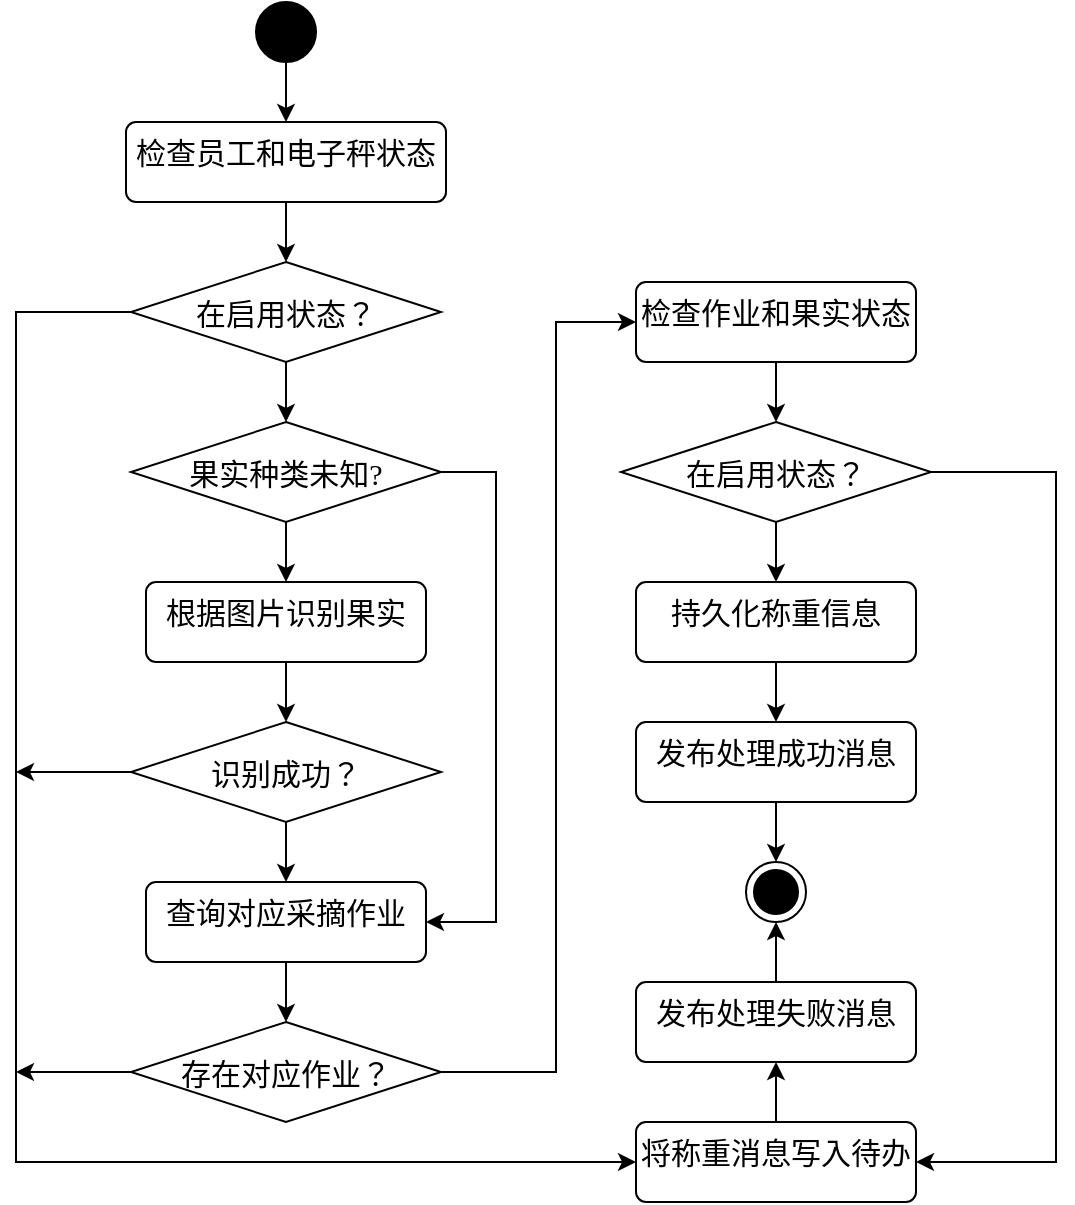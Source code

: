 <mxfile>
    <diagram id="HOvSqV5hfiL-M3HpTQ80" name="Page-1">
        <mxGraphModel dx="906" dy="1735" grid="1" gridSize="10" guides="1" tooltips="1" connect="1" arrows="1" fold="1" page="1" pageScale="1" pageWidth="827" pageHeight="1169" math="0" shadow="0">
            <root>
                <mxCell id="0"/>
                <mxCell id="1" parent="0"/>
                <mxCell id="42" style="edgeStyle=none;html=1;entryX=0.5;entryY=0;entryDx=0;entryDy=0;fontSize=15;fontFamily=Songti SC;" parent="1" source="4" target="5" edge="1">
                    <mxGeometry relative="1" as="geometry"/>
                </mxCell>
                <mxCell id="4" value="" style="ellipse;fillColor=strokeColor;html=1;fontSize=15;fontFamily=Songti SC;" parent="1" vertex="1">
                    <mxGeometry x="200" y="-10" width="30" height="30" as="geometry"/>
                </mxCell>
                <mxCell id="16" style="edgeStyle=none;html=1;entryX=0.5;entryY=0;entryDx=0;entryDy=0;fontSize=15;fontFamily=Songti SC;" parent="1" source="5" target="15" edge="1">
                    <mxGeometry relative="1" as="geometry"/>
                </mxCell>
                <mxCell id="5" value="检查员工和电子秤状态" style="html=1;align=center;verticalAlign=top;rounded=1;absoluteArcSize=1;arcSize=10;dashed=0;whiteSpace=wrap;fontSize=15;fontFamily=Songti SC;" parent="1" vertex="1">
                    <mxGeometry x="135" y="50" width="160" height="40" as="geometry"/>
                </mxCell>
                <mxCell id="18" style="edgeStyle=none;html=1;entryX=0.5;entryY=0;entryDx=0;entryDy=0;fontSize=15;fontFamily=Songti SC;" parent="1" source="6" target="7" edge="1">
                    <mxGeometry relative="1" as="geometry"/>
                </mxCell>
                <mxCell id="6" value="根据图片识别果实" style="html=1;align=center;verticalAlign=top;rounded=1;absoluteArcSize=1;arcSize=10;dashed=0;whiteSpace=wrap;fontSize=15;fontFamily=Songti SC;" parent="1" vertex="1">
                    <mxGeometry x="145" y="280" width="140" height="40" as="geometry"/>
                </mxCell>
                <mxCell id="32" style="edgeStyle=none;html=1;exitX=0;exitY=0.5;exitDx=0;exitDy=0;fontSize=15;fontFamily=Songti SC;" parent="1" source="7" edge="1">
                    <mxGeometry relative="1" as="geometry">
                        <mxPoint x="80" y="375" as="targetPoint"/>
                    </mxGeometry>
                </mxCell>
                <mxCell id="7" value="识别成功？" style="rhombus;fontSize=15;fontFamily=Songti SC;" parent="1" vertex="1">
                    <mxGeometry x="137.5" y="350" width="155" height="50" as="geometry"/>
                </mxCell>
                <mxCell id="20" style="edgeStyle=none;html=1;entryX=0.5;entryY=0;entryDx=0;entryDy=0;fontSize=15;fontFamily=Songti SC;" parent="1" source="8" target="9" edge="1">
                    <mxGeometry relative="1" as="geometry"/>
                </mxCell>
                <mxCell id="8" value="查询对应采摘作业" style="html=1;align=center;verticalAlign=top;rounded=1;absoluteArcSize=1;arcSize=10;dashed=0;whiteSpace=wrap;fontSize=15;fontFamily=Songti SC;" parent="1" vertex="1">
                    <mxGeometry x="145" y="430" width="140" height="40" as="geometry"/>
                </mxCell>
                <mxCell id="14" style="edgeStyle=none;html=1;entryX=0;entryY=0.5;entryDx=0;entryDy=0;rounded=0;curved=0;exitX=1;exitY=0.5;exitDx=0;exitDy=0;fontSize=15;fontFamily=Songti SC;" parent="1" source="9" target="10" edge="1">
                    <mxGeometry relative="1" as="geometry">
                        <Array as="points">
                            <mxPoint x="350" y="525"/>
                            <mxPoint x="350" y="150"/>
                        </Array>
                    </mxGeometry>
                </mxCell>
                <mxCell id="33" style="edgeStyle=none;html=1;exitX=0;exitY=0.5;exitDx=0;exitDy=0;fontSize=15;fontFamily=Songti SC;" parent="1" source="9" edge="1">
                    <mxGeometry relative="1" as="geometry">
                        <mxPoint x="80" y="525" as="targetPoint"/>
                    </mxGeometry>
                </mxCell>
                <mxCell id="9" value="存在对应作业？" style="rhombus;fontSize=15;fontFamily=Songti SC;" parent="1" vertex="1">
                    <mxGeometry x="137.5" y="500" width="155" height="50" as="geometry"/>
                </mxCell>
                <mxCell id="21" style="edgeStyle=none;html=1;entryX=0.5;entryY=0;entryDx=0;entryDy=0;fontSize=15;fontFamily=Songti SC;" parent="1" source="10" target="11" edge="1">
                    <mxGeometry relative="1" as="geometry"/>
                </mxCell>
                <mxCell id="10" value="检查作业和果实状态" style="html=1;align=center;verticalAlign=top;rounded=1;absoluteArcSize=1;arcSize=10;dashed=0;whiteSpace=wrap;fontSize=15;fontFamily=Songti SC;" parent="1" vertex="1">
                    <mxGeometry x="390" y="130" width="140" height="40" as="geometry"/>
                </mxCell>
                <mxCell id="46" style="edgeStyle=none;html=1;entryX=1;entryY=0.5;entryDx=0;entryDy=0;exitX=1;exitY=0.5;exitDx=0;exitDy=0;rounded=0;curved=0;" parent="1" source="11" target="28" edge="1">
                    <mxGeometry relative="1" as="geometry">
                        <Array as="points">
                            <mxPoint x="600" y="225"/>
                            <mxPoint x="600" y="570"/>
                        </Array>
                    </mxGeometry>
                </mxCell>
                <mxCell id="11" value="在启用状态？" style="rhombus;fontSize=15;fontFamily=Songti SC;" parent="1" vertex="1">
                    <mxGeometry x="382.5" y="200" width="155" height="50" as="geometry"/>
                </mxCell>
                <mxCell id="29" style="edgeStyle=none;html=1;entryX=0.5;entryY=0;entryDx=0;entryDy=0;fontSize=15;fontFamily=Songti SC;exitX=0.5;exitY=1;exitDx=0;exitDy=0;" parent="1" source="12" target="23" edge="1">
                    <mxGeometry relative="1" as="geometry">
                        <mxPoint x="463" y="330" as="sourcePoint"/>
                    </mxGeometry>
                </mxCell>
                <mxCell id="12" value="持久化称重信息" style="html=1;align=center;verticalAlign=top;rounded=1;absoluteArcSize=1;arcSize=10;dashed=0;whiteSpace=wrap;fontSize=15;fontFamily=Songti SC;" parent="1" vertex="1">
                    <mxGeometry x="390" y="280" width="140" height="40" as="geometry"/>
                </mxCell>
                <mxCell id="31" style="edgeStyle=none;html=1;entryX=0;entryY=0.5;entryDx=0;entryDy=0;exitX=0;exitY=0.5;exitDx=0;exitDy=0;rounded=0;curved=0;fontSize=15;fontFamily=Songti SC;" parent="1" source="15" target="28" edge="1">
                    <mxGeometry relative="1" as="geometry">
                        <Array as="points">
                            <mxPoint x="80" y="145"/>
                            <mxPoint x="80" y="570"/>
                        </Array>
                    </mxGeometry>
                </mxCell>
                <mxCell id="51" style="edgeStyle=none;html=1;entryX=0.5;entryY=0;entryDx=0;entryDy=0;" edge="1" parent="1" source="15" target="47">
                    <mxGeometry relative="1" as="geometry"/>
                </mxCell>
                <mxCell id="15" value="在启用状态？" style="rhombus;fontSize=15;fontFamily=Songti SC;" parent="1" vertex="1">
                    <mxGeometry x="137.5" y="120" width="155" height="50" as="geometry"/>
                </mxCell>
                <mxCell id="19" style="edgeStyle=none;html=1;entryX=0.5;entryY=0;entryDx=0;entryDy=0;exitX=0.5;exitY=1;exitDx=0;exitDy=0;fontSize=15;fontFamily=Songti SC;" parent="1" source="7" target="8" edge="1">
                    <mxGeometry relative="1" as="geometry"/>
                </mxCell>
                <mxCell id="22" style="edgeStyle=none;html=1;entryX=0.5;entryY=0;entryDx=0;entryDy=0;fontSize=15;fontFamily=Songti SC;exitX=0.5;exitY=1;exitDx=0;exitDy=0;" parent="1" source="11" target="12" edge="1">
                    <mxGeometry relative="1" as="geometry"/>
                </mxCell>
                <mxCell id="44" style="edgeStyle=none;html=1;entryX=0.5;entryY=0;entryDx=0;entryDy=0;" parent="1" source="23" target="37" edge="1">
                    <mxGeometry relative="1" as="geometry"/>
                </mxCell>
                <mxCell id="23" value="发布处理成功消息" style="html=1;align=center;verticalAlign=top;rounded=1;absoluteArcSize=1;arcSize=10;dashed=0;whiteSpace=wrap;fontSize=15;fontFamily=Songti SC;" parent="1" vertex="1">
                    <mxGeometry x="390" y="350" width="140" height="40" as="geometry"/>
                </mxCell>
                <mxCell id="45" style="edgeStyle=none;html=1;entryX=0.5;entryY=1;entryDx=0;entryDy=0;" parent="1" source="27" target="37" edge="1">
                    <mxGeometry relative="1" as="geometry"/>
                </mxCell>
                <mxCell id="27" value="发布处理失败消息" style="html=1;align=center;verticalAlign=top;rounded=1;absoluteArcSize=1;arcSize=10;dashed=0;whiteSpace=wrap;fontSize=15;fontFamily=Songti SC;" parent="1" vertex="1">
                    <mxGeometry x="390" y="480" width="140" height="40" as="geometry"/>
                </mxCell>
                <mxCell id="43" style="edgeStyle=none;html=1;entryX=0.5;entryY=1;entryDx=0;entryDy=0;" parent="1" source="28" target="27" edge="1">
                    <mxGeometry relative="1" as="geometry"/>
                </mxCell>
                <mxCell id="28" value="将称重消息写入待办" style="html=1;align=center;verticalAlign=top;rounded=1;absoluteArcSize=1;arcSize=10;dashed=0;whiteSpace=wrap;fontSize=15;fontFamily=Songti SC;" parent="1" vertex="1">
                    <mxGeometry x="390" y="550" width="140" height="40" as="geometry"/>
                </mxCell>
                <mxCell id="37" value="" style="ellipse;html=1;shape=endState;fillColor=strokeColor;fontSize=15;fontFamily=Songti SC;" parent="1" vertex="1">
                    <mxGeometry x="445" y="420" width="30" height="30" as="geometry"/>
                </mxCell>
                <mxCell id="48" style="edgeStyle=none;html=1;entryX=1;entryY=0.5;entryDx=0;entryDy=0;exitX=1;exitY=0.5;exitDx=0;exitDy=0;rounded=0;curved=0;" edge="1" parent="1" source="47" target="8">
                    <mxGeometry relative="1" as="geometry">
                        <Array as="points">
                            <mxPoint x="320" y="225"/>
                            <mxPoint x="320" y="450"/>
                        </Array>
                    </mxGeometry>
                </mxCell>
                <mxCell id="50" style="edgeStyle=none;html=1;entryX=0.5;entryY=0;entryDx=0;entryDy=0;" edge="1" parent="1" source="47" target="6">
                    <mxGeometry relative="1" as="geometry"/>
                </mxCell>
                <mxCell id="47" value="果实种类未知?" style="rhombus;fontSize=15;fontFamily=Songti SC;" vertex="1" parent="1">
                    <mxGeometry x="137.5" y="200" width="155" height="50" as="geometry"/>
                </mxCell>
            </root>
        </mxGraphModel>
    </diagram>
</mxfile>